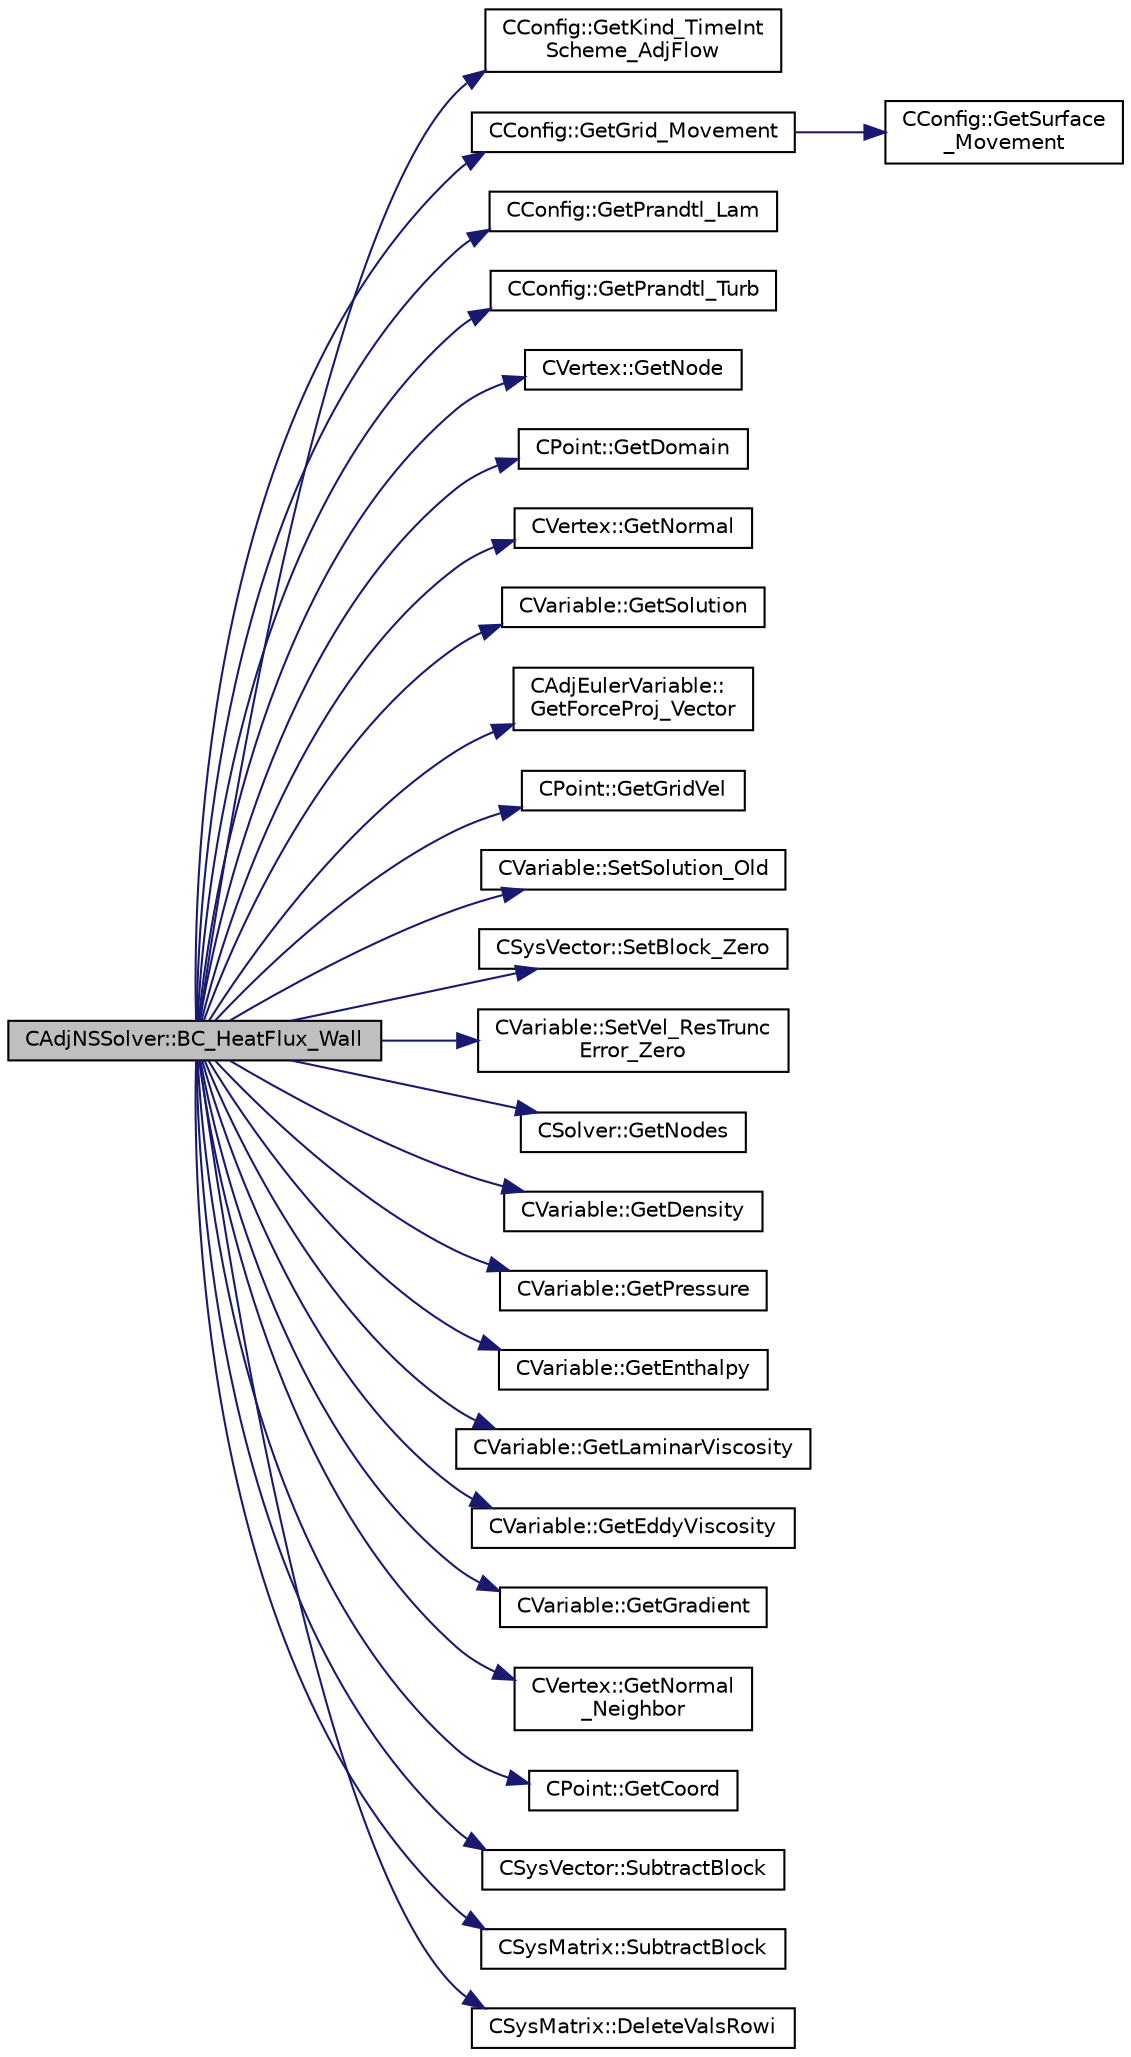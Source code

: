 digraph "CAdjNSSolver::BC_HeatFlux_Wall"
{
  edge [fontname="Helvetica",fontsize="10",labelfontname="Helvetica",labelfontsize="10"];
  node [fontname="Helvetica",fontsize="10",shape=record];
  rankdir="LR";
  Node95 [label="CAdjNSSolver::BC_HeatFlux_Wall",height=0.2,width=0.4,color="black", fillcolor="grey75", style="filled", fontcolor="black"];
  Node95 -> Node96 [color="midnightblue",fontsize="10",style="solid",fontname="Helvetica"];
  Node96 [label="CConfig::GetKind_TimeInt\lScheme_AdjFlow",height=0.2,width=0.4,color="black", fillcolor="white", style="filled",URL="$class_c_config.html#ab9d0e23db2d8f044b0b09915e92ef003",tooltip="Get the kind of integration scheme (explicit or implicit) for the adjoint flow equations. "];
  Node95 -> Node97 [color="midnightblue",fontsize="10",style="solid",fontname="Helvetica"];
  Node97 [label="CConfig::GetGrid_Movement",height=0.2,width=0.4,color="black", fillcolor="white", style="filled",URL="$class_c_config.html#a65f49bf3888539804cc0ceac28a32923",tooltip="Get information about the grid movement. "];
  Node97 -> Node98 [color="midnightblue",fontsize="10",style="solid",fontname="Helvetica"];
  Node98 [label="CConfig::GetSurface\l_Movement",height=0.2,width=0.4,color="black", fillcolor="white", style="filled",URL="$class_c_config.html#a67dbc09d0ad95072023d7f356333d6c8",tooltip="Get information about deforming markers. "];
  Node95 -> Node99 [color="midnightblue",fontsize="10",style="solid",fontname="Helvetica"];
  Node99 [label="CConfig::GetPrandtl_Lam",height=0.2,width=0.4,color="black", fillcolor="white", style="filled",URL="$class_c_config.html#a619cb1400d6c944e83ad0ffe82deb021",tooltip="Get the value of the laminar Prandtl number. "];
  Node95 -> Node100 [color="midnightblue",fontsize="10",style="solid",fontname="Helvetica"];
  Node100 [label="CConfig::GetPrandtl_Turb",height=0.2,width=0.4,color="black", fillcolor="white", style="filled",URL="$class_c_config.html#a2fca6d5964fb443f9d517df57659ccbc",tooltip="Get the value of the turbulent Prandtl number. "];
  Node95 -> Node101 [color="midnightblue",fontsize="10",style="solid",fontname="Helvetica"];
  Node101 [label="CVertex::GetNode",height=0.2,width=0.4,color="black", fillcolor="white", style="filled",URL="$class_c_vertex.html#a95c513bf927464157ed96b6c79779a1f",tooltip="Get the node of the vertex. "];
  Node95 -> Node102 [color="midnightblue",fontsize="10",style="solid",fontname="Helvetica"];
  Node102 [label="CPoint::GetDomain",height=0.2,width=0.4,color="black", fillcolor="white", style="filled",URL="$class_c_point.html#a1d7e22a60d4cfef356af1cba2bab3e55",tooltip="For parallel computation, its indicates if a point must be computed or not. "];
  Node95 -> Node103 [color="midnightblue",fontsize="10",style="solid",fontname="Helvetica"];
  Node103 [label="CVertex::GetNormal",height=0.2,width=0.4,color="black", fillcolor="white", style="filled",URL="$class_c_vertex.html#a0d289163c6f3384822fcb9ae86fc1c39",tooltip="Copy the the normal vector of a face. "];
  Node95 -> Node104 [color="midnightblue",fontsize="10",style="solid",fontname="Helvetica"];
  Node104 [label="CVariable::GetSolution",height=0.2,width=0.4,color="black", fillcolor="white", style="filled",URL="$class_c_variable.html#a261483e39c23c1de7cb9aea7e917c121",tooltip="Get the solution. "];
  Node95 -> Node105 [color="midnightblue",fontsize="10",style="solid",fontname="Helvetica"];
  Node105 [label="CAdjEulerVariable::\lGetForceProj_Vector",height=0.2,width=0.4,color="black", fillcolor="white", style="filled",URL="$class_c_adj_euler_variable.html#a79bc01240b870051482bdffaabc863f9",tooltip="Get the value of the force projection vector. "];
  Node95 -> Node106 [color="midnightblue",fontsize="10",style="solid",fontname="Helvetica"];
  Node106 [label="CPoint::GetGridVel",height=0.2,width=0.4,color="black", fillcolor="white", style="filled",URL="$class_c_point.html#a62ec636f4a05ac578b582a053e8553f9",tooltip="Get the value of the grid velocity at the point. "];
  Node95 -> Node107 [color="midnightblue",fontsize="10",style="solid",fontname="Helvetica"];
  Node107 [label="CVariable::SetSolution_Old",height=0.2,width=0.4,color="black", fillcolor="white", style="filled",URL="$class_c_variable.html#a6ee4d8d450971204cc054a33d6473732",tooltip="Set the value of the old solution. "];
  Node95 -> Node108 [color="midnightblue",fontsize="10",style="solid",fontname="Helvetica"];
  Node108 [label="CSysVector::SetBlock_Zero",height=0.2,width=0.4,color="black", fillcolor="white", style="filled",URL="$class_c_sys_vector.html#a9dedcec16bd6d95575de5b99e7a07e78",tooltip="Set the residual to zero. "];
  Node95 -> Node109 [color="midnightblue",fontsize="10",style="solid",fontname="Helvetica"];
  Node109 [label="CVariable::SetVel_ResTrunc\lError_Zero",height=0.2,width=0.4,color="black", fillcolor="white", style="filled",URL="$class_c_variable.html#a92862deec361a5684a566713972c359f",tooltip="Set the velocity of the truncation error to zero. "];
  Node95 -> Node110 [color="midnightblue",fontsize="10",style="solid",fontname="Helvetica"];
  Node110 [label="CSolver::GetNodes",height=0.2,width=0.4,color="black", fillcolor="white", style="filled",URL="$class_c_solver.html#af3198e52a2ea377bb765647b5e697197",tooltip="Allow outside access to the nodes of the solver, containing conservatives, primitives, etc. "];
  Node95 -> Node111 [color="midnightblue",fontsize="10",style="solid",fontname="Helvetica"];
  Node111 [label="CVariable::GetDensity",height=0.2,width=0.4,color="black", fillcolor="white", style="filled",URL="$class_c_variable.html#a4892ca545884011b7903a8e35c43b43f",tooltip="A virtual member. "];
  Node95 -> Node112 [color="midnightblue",fontsize="10",style="solid",fontname="Helvetica"];
  Node112 [label="CVariable::GetPressure",height=0.2,width=0.4,color="black", fillcolor="white", style="filled",URL="$class_c_variable.html#ad08820234eeedeb13105e603af2c67ad",tooltip="A virtual member. "];
  Node95 -> Node113 [color="midnightblue",fontsize="10",style="solid",fontname="Helvetica"];
  Node113 [label="CVariable::GetEnthalpy",height=0.2,width=0.4,color="black", fillcolor="white", style="filled",URL="$class_c_variable.html#a525636dad6b2064101677df44f274443",tooltip="A virtual member. "];
  Node95 -> Node114 [color="midnightblue",fontsize="10",style="solid",fontname="Helvetica"];
  Node114 [label="CVariable::GetLaminarViscosity",height=0.2,width=0.4,color="black", fillcolor="white", style="filled",URL="$class_c_variable.html#a0acbe55ca86de2c0205ae921193e9e95",tooltip="A virtual member. "];
  Node95 -> Node115 [color="midnightblue",fontsize="10",style="solid",fontname="Helvetica"];
  Node115 [label="CVariable::GetEddyViscosity",height=0.2,width=0.4,color="black", fillcolor="white", style="filled",URL="$class_c_variable.html#adae2e4228e113624b7ab1f9ab1a493c6",tooltip="A virtual member. "];
  Node95 -> Node116 [color="midnightblue",fontsize="10",style="solid",fontname="Helvetica"];
  Node116 [label="CVariable::GetGradient",height=0.2,width=0.4,color="black", fillcolor="white", style="filled",URL="$class_c_variable.html#a7b58da4a928d622e7c2d4b4db047769d",tooltip="Get the value of the solution gradient. "];
  Node95 -> Node117 [color="midnightblue",fontsize="10",style="solid",fontname="Helvetica"];
  Node117 [label="CVertex::GetNormal\l_Neighbor",height=0.2,width=0.4,color="black", fillcolor="white", style="filled",URL="$class_c_vertex.html#a8d2bce3a6ee62007179e688dc2b9b182",tooltip="Get the value of the closest neighbor. "];
  Node95 -> Node118 [color="midnightblue",fontsize="10",style="solid",fontname="Helvetica"];
  Node118 [label="CPoint::GetCoord",height=0.2,width=0.4,color="black", fillcolor="white", style="filled",URL="$class_c_point.html#a95fe081d22e96e190cb3edcbf0d6525f",tooltip="Get the coordinates dor the control volume. "];
  Node95 -> Node119 [color="midnightblue",fontsize="10",style="solid",fontname="Helvetica"];
  Node119 [label="CSysVector::SubtractBlock",height=0.2,width=0.4,color="black", fillcolor="white", style="filled",URL="$class_c_sys_vector.html#a732b302ca148d38b442bfe7e096a81be",tooltip="Subtract val_residual to the residual. "];
  Node95 -> Node120 [color="midnightblue",fontsize="10",style="solid",fontname="Helvetica"];
  Node120 [label="CSysMatrix::SubtractBlock",height=0.2,width=0.4,color="black", fillcolor="white", style="filled",URL="$class_c_sys_matrix.html#af913d33707e948c30fff5a62773ef5c6",tooltip="Subtracts the specified block to the sparse matrix. "];
  Node95 -> Node121 [color="midnightblue",fontsize="10",style="solid",fontname="Helvetica"];
  Node121 [label="CSysMatrix::DeleteValsRowi",height=0.2,width=0.4,color="black", fillcolor="white", style="filled",URL="$class_c_sys_matrix.html#a9473b0224c9b9a2749571db0bbd22a70",tooltip="Deletes the values of the row i of the sparse matrix. "];
}
